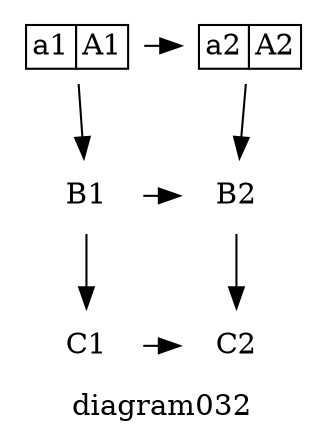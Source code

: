 digraph G {
    graph [
        label="diagram032",
        rankdir=TB
    ];
    node [
        shape=plaintext
    ]
    A1 [label=<<TABLE BORDER="0" CELLBORDER="1" CELLSPACING="0"><TR><TD>a1</TD><TD>A1</TD></TR></TABLE>>];
    A2 [label=<<TABLE BORDER="0" CELLBORDER="1" CELLSPACING="0"><TR><TD>a2</TD><TD>A2</TD></TR></TABLE>>];
    A1 -> B1;
    B1 -> C1;
    A2 -> B2;
    B2 -> C2;
    A1 -> A2;
    B1 -> B2;
    C1 -> C2;
    {rankdir=LR; rank=same; A1, A2;}
    {rankdir=LR; rank=same; B1, B2;}
    {rankdir=LR; rank=same; C1, C2;}
}